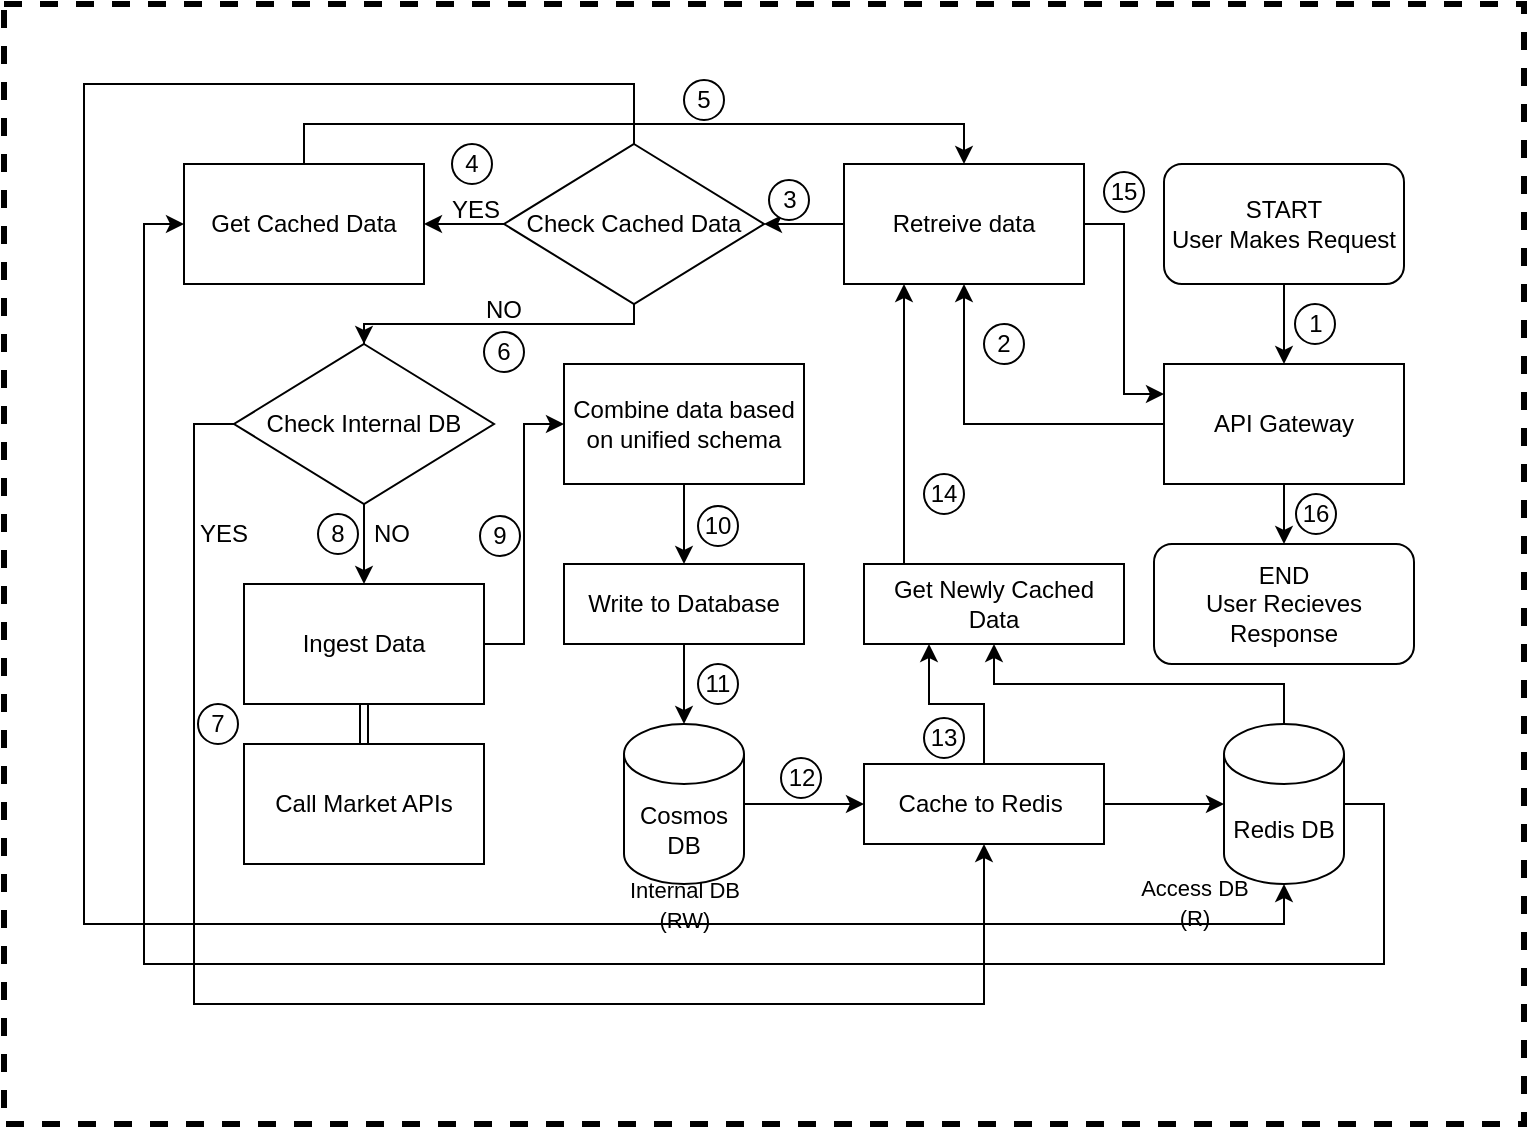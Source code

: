 <mxfile version="24.8.4">
  <diagram name="Page-1" id="XaHqY0cKbJ2PzJI0Trc0">
    <mxGraphModel dx="1093" dy="816" grid="1" gridSize="10" guides="1" tooltips="1" connect="1" arrows="1" fold="1" page="1" pageScale="1" pageWidth="827" pageHeight="1169" math="0" shadow="0">
      <root>
        <mxCell id="0" />
        <mxCell id="1" parent="0" />
        <mxCell id="6Vmg0UVMfuZmP9A7BD3x-17" value="" style="edgeStyle=orthogonalEdgeStyle;rounded=0;orthogonalLoop=1;jettySize=auto;html=1;shape=link;" edge="1" parent="1" source="6Vmg0UVMfuZmP9A7BD3x-2" target="6Vmg0UVMfuZmP9A7BD3x-3">
          <mxGeometry relative="1" as="geometry" />
        </mxCell>
        <mxCell id="6Vmg0UVMfuZmP9A7BD3x-2" value="Call Market APIs" style="rounded=0;whiteSpace=wrap;html=1;" vertex="1" parent="1">
          <mxGeometry x="160" y="490" width="120" height="60" as="geometry" />
        </mxCell>
        <mxCell id="6Vmg0UVMfuZmP9A7BD3x-54" style="edgeStyle=orthogonalEdgeStyle;rounded=0;orthogonalLoop=1;jettySize=auto;html=1;exitX=1;exitY=0.5;exitDx=0;exitDy=0;entryX=0;entryY=0.5;entryDx=0;entryDy=0;" edge="1" parent="1" source="6Vmg0UVMfuZmP9A7BD3x-3" target="6Vmg0UVMfuZmP9A7BD3x-5">
          <mxGeometry relative="1" as="geometry" />
        </mxCell>
        <mxCell id="6Vmg0UVMfuZmP9A7BD3x-3" value="Ingest Data" style="rounded=0;whiteSpace=wrap;html=1;" vertex="1" parent="1">
          <mxGeometry x="160" y="410" width="120" height="60" as="geometry" />
        </mxCell>
        <mxCell id="6Vmg0UVMfuZmP9A7BD3x-5" value="Combine data based on unified schema" style="rounded=0;whiteSpace=wrap;html=1;" vertex="1" parent="1">
          <mxGeometry x="320" y="300" width="120" height="60" as="geometry" />
        </mxCell>
        <mxCell id="6Vmg0UVMfuZmP9A7BD3x-13" value="" style="edgeStyle=orthogonalEdgeStyle;rounded=0;orthogonalLoop=1;jettySize=auto;html=1;" edge="1" parent="1" source="6Vmg0UVMfuZmP9A7BD3x-7" target="6Vmg0UVMfuZmP9A7BD3x-11">
          <mxGeometry relative="1" as="geometry" />
        </mxCell>
        <mxCell id="6Vmg0UVMfuZmP9A7BD3x-7" value="Cosmos DB" style="shape=cylinder3;whiteSpace=wrap;html=1;boundedLbl=1;backgroundOutline=1;size=15;" vertex="1" parent="1">
          <mxGeometry x="350" y="480" width="60" height="80" as="geometry" />
        </mxCell>
        <mxCell id="6Vmg0UVMfuZmP9A7BD3x-8" style="edgeStyle=orthogonalEdgeStyle;rounded=0;orthogonalLoop=1;jettySize=auto;html=1;exitX=0.5;exitY=1;exitDx=0;exitDy=0;entryX=0.5;entryY=0;entryDx=0;entryDy=0;entryPerimeter=0;" edge="1" parent="1" source="6Vmg0UVMfuZmP9A7BD3x-9" target="6Vmg0UVMfuZmP9A7BD3x-7">
          <mxGeometry relative="1" as="geometry" />
        </mxCell>
        <mxCell id="6Vmg0UVMfuZmP9A7BD3x-10" value="" style="edgeStyle=orthogonalEdgeStyle;rounded=0;orthogonalLoop=1;jettySize=auto;html=1;exitX=0.5;exitY=1;exitDx=0;exitDy=0;entryX=0.5;entryY=0;entryDx=0;entryDy=0;entryPerimeter=0;" edge="1" parent="1" source="6Vmg0UVMfuZmP9A7BD3x-5" target="6Vmg0UVMfuZmP9A7BD3x-9">
          <mxGeometry relative="1" as="geometry">
            <mxPoint x="430" y="380" as="sourcePoint" />
            <mxPoint x="430" y="480" as="targetPoint" />
          </mxGeometry>
        </mxCell>
        <mxCell id="6Vmg0UVMfuZmP9A7BD3x-9" value="Write to Database" style="rounded=0;whiteSpace=wrap;html=1;" vertex="1" parent="1">
          <mxGeometry x="320" y="400" width="120" height="40" as="geometry" />
        </mxCell>
        <mxCell id="6Vmg0UVMfuZmP9A7BD3x-15" value="" style="edgeStyle=orthogonalEdgeStyle;rounded=0;orthogonalLoop=1;jettySize=auto;html=1;" edge="1" parent="1" source="6Vmg0UVMfuZmP9A7BD3x-11" target="6Vmg0UVMfuZmP9A7BD3x-14">
          <mxGeometry relative="1" as="geometry" />
        </mxCell>
        <mxCell id="6Vmg0UVMfuZmP9A7BD3x-47" style="edgeStyle=orthogonalEdgeStyle;rounded=0;orthogonalLoop=1;jettySize=auto;html=1;exitX=0.5;exitY=0;exitDx=0;exitDy=0;entryX=0.25;entryY=1;entryDx=0;entryDy=0;" edge="1" parent="1" source="6Vmg0UVMfuZmP9A7BD3x-11" target="6Vmg0UVMfuZmP9A7BD3x-18">
          <mxGeometry relative="1" as="geometry" />
        </mxCell>
        <mxCell id="6Vmg0UVMfuZmP9A7BD3x-11" value="Cache to Redis&amp;nbsp;" style="rounded=0;whiteSpace=wrap;html=1;" vertex="1" parent="1">
          <mxGeometry x="470" y="500" width="120" height="40" as="geometry" />
        </mxCell>
        <mxCell id="6Vmg0UVMfuZmP9A7BD3x-12" value="&lt;font style=&quot;font-size: 11px;&quot;&gt;Internal DB (RW)&lt;/font&gt;" style="text;html=1;align=center;verticalAlign=middle;whiteSpace=wrap;rounded=0;" vertex="1" parent="1">
          <mxGeometry x="337.5" y="555" width="85" height="30" as="geometry" />
        </mxCell>
        <mxCell id="6Vmg0UVMfuZmP9A7BD3x-50" style="edgeStyle=orthogonalEdgeStyle;rounded=0;orthogonalLoop=1;jettySize=auto;html=1;exitX=1;exitY=0.5;exitDx=0;exitDy=0;exitPerimeter=0;entryX=0;entryY=0.5;entryDx=0;entryDy=0;" edge="1" parent="1" source="6Vmg0UVMfuZmP9A7BD3x-14" target="6Vmg0UVMfuZmP9A7BD3x-39">
          <mxGeometry relative="1" as="geometry">
            <Array as="points">
              <mxPoint x="730" y="520" />
              <mxPoint x="730" y="600" />
              <mxPoint x="110" y="600" />
              <mxPoint x="110" y="230" />
            </Array>
          </mxGeometry>
        </mxCell>
        <mxCell id="6Vmg0UVMfuZmP9A7BD3x-56" style="edgeStyle=orthogonalEdgeStyle;rounded=0;orthogonalLoop=1;jettySize=auto;html=1;exitX=0.5;exitY=0;exitDx=0;exitDy=0;exitPerimeter=0;entryX=0.5;entryY=1;entryDx=0;entryDy=0;" edge="1" parent="1" source="6Vmg0UVMfuZmP9A7BD3x-14" target="6Vmg0UVMfuZmP9A7BD3x-18">
          <mxGeometry relative="1" as="geometry" />
        </mxCell>
        <mxCell id="6Vmg0UVMfuZmP9A7BD3x-14" value="Redis DB" style="shape=cylinder3;whiteSpace=wrap;html=1;boundedLbl=1;backgroundOutline=1;size=15;" vertex="1" parent="1">
          <mxGeometry x="650" y="480" width="60" height="80" as="geometry" />
        </mxCell>
        <mxCell id="6Vmg0UVMfuZmP9A7BD3x-16" value="&lt;font style=&quot;font-size: 11px;&quot;&gt;Access DB (R)&lt;/font&gt;" style="text;html=1;align=center;verticalAlign=middle;whiteSpace=wrap;rounded=0;" vertex="1" parent="1">
          <mxGeometry x="600" y="554" width="71" height="30" as="geometry" />
        </mxCell>
        <mxCell id="6Vmg0UVMfuZmP9A7BD3x-42" style="edgeStyle=orthogonalEdgeStyle;rounded=0;orthogonalLoop=1;jettySize=auto;html=1;entryX=0.25;entryY=1;entryDx=0;entryDy=0;" edge="1" parent="1" source="6Vmg0UVMfuZmP9A7BD3x-18" target="6Vmg0UVMfuZmP9A7BD3x-30">
          <mxGeometry relative="1" as="geometry">
            <Array as="points">
              <mxPoint x="490" y="350" />
              <mxPoint x="490" y="350" />
            </Array>
          </mxGeometry>
        </mxCell>
        <mxCell id="6Vmg0UVMfuZmP9A7BD3x-18" value="Get Newly Cached Data" style="rounded=0;whiteSpace=wrap;html=1;" vertex="1" parent="1">
          <mxGeometry x="470" y="400" width="130" height="40" as="geometry" />
        </mxCell>
        <mxCell id="6Vmg0UVMfuZmP9A7BD3x-31" value="" style="edgeStyle=orthogonalEdgeStyle;rounded=0;orthogonalLoop=1;jettySize=auto;html=1;" edge="1" parent="1" source="6Vmg0UVMfuZmP9A7BD3x-20" target="6Vmg0UVMfuZmP9A7BD3x-30">
          <mxGeometry relative="1" as="geometry" />
        </mxCell>
        <mxCell id="6Vmg0UVMfuZmP9A7BD3x-49" value="" style="edgeStyle=orthogonalEdgeStyle;rounded=0;orthogonalLoop=1;jettySize=auto;html=1;" edge="1" parent="1" source="6Vmg0UVMfuZmP9A7BD3x-20" target="6Vmg0UVMfuZmP9A7BD3x-48">
          <mxGeometry relative="1" as="geometry" />
        </mxCell>
        <mxCell id="6Vmg0UVMfuZmP9A7BD3x-20" value="API Gateway" style="rounded=0;whiteSpace=wrap;html=1;" vertex="1" parent="1">
          <mxGeometry x="620" y="300" width="120" height="60" as="geometry" />
        </mxCell>
        <mxCell id="6Vmg0UVMfuZmP9A7BD3x-24" value="" style="edgeStyle=orthogonalEdgeStyle;rounded=0;orthogonalLoop=1;jettySize=auto;html=1;" edge="1" parent="1" source="6Vmg0UVMfuZmP9A7BD3x-23" target="6Vmg0UVMfuZmP9A7BD3x-20">
          <mxGeometry relative="1" as="geometry" />
        </mxCell>
        <mxCell id="6Vmg0UVMfuZmP9A7BD3x-23" value="START&lt;br&gt;User Makes Request" style="rounded=1;whiteSpace=wrap;html=1;" vertex="1" parent="1">
          <mxGeometry x="620" y="200" width="120" height="60" as="geometry" />
        </mxCell>
        <mxCell id="6Vmg0UVMfuZmP9A7BD3x-26" value="1" style="ellipse;whiteSpace=wrap;html=1;aspect=fixed;" vertex="1" parent="1">
          <mxGeometry x="685.5" y="270" width="20" height="20" as="geometry" />
        </mxCell>
        <mxCell id="6Vmg0UVMfuZmP9A7BD3x-36" value="" style="edgeStyle=orthogonalEdgeStyle;rounded=0;orthogonalLoop=1;jettySize=auto;html=1;" edge="1" parent="1" source="6Vmg0UVMfuZmP9A7BD3x-30" target="6Vmg0UVMfuZmP9A7BD3x-35">
          <mxGeometry relative="1" as="geometry" />
        </mxCell>
        <mxCell id="6Vmg0UVMfuZmP9A7BD3x-43" style="edgeStyle=orthogonalEdgeStyle;rounded=0;orthogonalLoop=1;jettySize=auto;html=1;exitX=1;exitY=0.5;exitDx=0;exitDy=0;entryX=0;entryY=0.25;entryDx=0;entryDy=0;" edge="1" parent="1" source="6Vmg0UVMfuZmP9A7BD3x-30" target="6Vmg0UVMfuZmP9A7BD3x-20">
          <mxGeometry relative="1" as="geometry" />
        </mxCell>
        <mxCell id="6Vmg0UVMfuZmP9A7BD3x-30" value="Retreive data" style="whiteSpace=wrap;html=1;rounded=0;" vertex="1" parent="1">
          <mxGeometry x="460" y="200" width="120" height="60" as="geometry" />
        </mxCell>
        <mxCell id="6Vmg0UVMfuZmP9A7BD3x-32" value="2" style="ellipse;whiteSpace=wrap;html=1;aspect=fixed;" vertex="1" parent="1">
          <mxGeometry x="530" y="280" width="20" height="20" as="geometry" />
        </mxCell>
        <mxCell id="6Vmg0UVMfuZmP9A7BD3x-40" value="" style="edgeStyle=orthogonalEdgeStyle;rounded=0;orthogonalLoop=1;jettySize=auto;html=1;" edge="1" parent="1" source="6Vmg0UVMfuZmP9A7BD3x-35" target="6Vmg0UVMfuZmP9A7BD3x-39">
          <mxGeometry relative="1" as="geometry" />
        </mxCell>
        <mxCell id="6Vmg0UVMfuZmP9A7BD3x-45" style="edgeStyle=orthogonalEdgeStyle;rounded=0;orthogonalLoop=1;jettySize=auto;html=1;exitX=0.5;exitY=1;exitDx=0;exitDy=0;entryX=0.5;entryY=0;entryDx=0;entryDy=0;" edge="1" parent="1" source="6Vmg0UVMfuZmP9A7BD3x-52" target="6Vmg0UVMfuZmP9A7BD3x-3">
          <mxGeometry relative="1" as="geometry">
            <Array as="points">
              <mxPoint x="220" y="280" />
            </Array>
          </mxGeometry>
        </mxCell>
        <mxCell id="6Vmg0UVMfuZmP9A7BD3x-35" value="Check Cached Data" style="rhombus;whiteSpace=wrap;html=1;rounded=0;" vertex="1" parent="1">
          <mxGeometry x="290" y="190" width="130" height="80" as="geometry" />
        </mxCell>
        <mxCell id="6Vmg0UVMfuZmP9A7BD3x-41" style="edgeStyle=orthogonalEdgeStyle;rounded=0;orthogonalLoop=1;jettySize=auto;html=1;exitX=0.5;exitY=0;exitDx=0;exitDy=0;entryX=0.5;entryY=0;entryDx=0;entryDy=0;" edge="1" parent="1" source="6Vmg0UVMfuZmP9A7BD3x-39" target="6Vmg0UVMfuZmP9A7BD3x-30">
          <mxGeometry relative="1" as="geometry" />
        </mxCell>
        <mxCell id="6Vmg0UVMfuZmP9A7BD3x-39" value="Get Cached Data" style="whiteSpace=wrap;html=1;rounded=0;" vertex="1" parent="1">
          <mxGeometry x="130" y="200" width="120" height="60" as="geometry" />
        </mxCell>
        <mxCell id="6Vmg0UVMfuZmP9A7BD3x-44" value="YES" style="text;html=1;align=center;verticalAlign=middle;whiteSpace=wrap;rounded=0;" vertex="1" parent="1">
          <mxGeometry x="246" y="208" width="60" height="30" as="geometry" />
        </mxCell>
        <mxCell id="6Vmg0UVMfuZmP9A7BD3x-46" value="NO" style="text;html=1;align=center;verticalAlign=middle;whiteSpace=wrap;rounded=0;" vertex="1" parent="1">
          <mxGeometry x="260" y="258" width="60" height="30" as="geometry" />
        </mxCell>
        <mxCell id="6Vmg0UVMfuZmP9A7BD3x-48" value="END&lt;br&gt;User Recieves Response" style="rounded=1;whiteSpace=wrap;html=1;" vertex="1" parent="1">
          <mxGeometry x="615" y="390" width="130" height="60" as="geometry" />
        </mxCell>
        <mxCell id="6Vmg0UVMfuZmP9A7BD3x-51" style="edgeStyle=orthogonalEdgeStyle;rounded=0;orthogonalLoop=1;jettySize=auto;html=1;exitX=0.5;exitY=0;exitDx=0;exitDy=0;entryX=0.5;entryY=1;entryDx=0;entryDy=0;entryPerimeter=0;" edge="1" parent="1" source="6Vmg0UVMfuZmP9A7BD3x-35" target="6Vmg0UVMfuZmP9A7BD3x-14">
          <mxGeometry relative="1" as="geometry">
            <Array as="points">
              <mxPoint x="355" y="160" />
              <mxPoint x="80" y="160" />
              <mxPoint x="80" y="580" />
              <mxPoint x="680" y="580" />
            </Array>
          </mxGeometry>
        </mxCell>
        <mxCell id="6Vmg0UVMfuZmP9A7BD3x-53" value="" style="edgeStyle=orthogonalEdgeStyle;rounded=0;orthogonalLoop=1;jettySize=auto;html=1;exitX=0.5;exitY=1;exitDx=0;exitDy=0;entryX=0.5;entryY=0;entryDx=0;entryDy=0;" edge="1" parent="1" source="6Vmg0UVMfuZmP9A7BD3x-35" target="6Vmg0UVMfuZmP9A7BD3x-52">
          <mxGeometry relative="1" as="geometry">
            <mxPoint x="355" y="270" as="sourcePoint" />
            <mxPoint x="220" y="390" as="targetPoint" />
            <Array as="points">
              <mxPoint x="355" y="280" />
            </Array>
          </mxGeometry>
        </mxCell>
        <mxCell id="6Vmg0UVMfuZmP9A7BD3x-57" style="edgeStyle=orthogonalEdgeStyle;rounded=0;orthogonalLoop=1;jettySize=auto;html=1;exitX=0;exitY=0.5;exitDx=0;exitDy=0;entryX=0.5;entryY=1;entryDx=0;entryDy=0;" edge="1" parent="1" source="6Vmg0UVMfuZmP9A7BD3x-52" target="6Vmg0UVMfuZmP9A7BD3x-11">
          <mxGeometry relative="1" as="geometry">
            <Array as="points">
              <mxPoint x="135" y="330" />
              <mxPoint x="135" y="620" />
              <mxPoint x="530" y="620" />
            </Array>
          </mxGeometry>
        </mxCell>
        <mxCell id="6Vmg0UVMfuZmP9A7BD3x-52" value="Check Internal DB" style="rhombus;whiteSpace=wrap;html=1;rounded=0;" vertex="1" parent="1">
          <mxGeometry x="155" y="290" width="130" height="80" as="geometry" />
        </mxCell>
        <mxCell id="6Vmg0UVMfuZmP9A7BD3x-55" value="NO" style="text;html=1;align=center;verticalAlign=middle;whiteSpace=wrap;rounded=0;" vertex="1" parent="1">
          <mxGeometry x="204" y="370" width="60" height="30" as="geometry" />
        </mxCell>
        <mxCell id="6Vmg0UVMfuZmP9A7BD3x-58" value="YES" style="text;html=1;align=center;verticalAlign=middle;whiteSpace=wrap;rounded=0;" vertex="1" parent="1">
          <mxGeometry x="120" y="370" width="60" height="30" as="geometry" />
        </mxCell>
        <mxCell id="6Vmg0UVMfuZmP9A7BD3x-59" value="3" style="ellipse;whiteSpace=wrap;html=1;aspect=fixed;" vertex="1" parent="1">
          <mxGeometry x="422.5" y="208" width="20" height="20" as="geometry" />
        </mxCell>
        <mxCell id="6Vmg0UVMfuZmP9A7BD3x-60" value="4" style="ellipse;whiteSpace=wrap;html=1;aspect=fixed;" vertex="1" parent="1">
          <mxGeometry x="264" y="190" width="20" height="20" as="geometry" />
        </mxCell>
        <mxCell id="6Vmg0UVMfuZmP9A7BD3x-61" value="5" style="ellipse;whiteSpace=wrap;html=1;aspect=fixed;" vertex="1" parent="1">
          <mxGeometry x="380" y="158" width="20" height="20" as="geometry" />
        </mxCell>
        <mxCell id="6Vmg0UVMfuZmP9A7BD3x-62" value="6" style="ellipse;whiteSpace=wrap;html=1;aspect=fixed;" vertex="1" parent="1">
          <mxGeometry x="280" y="284" width="20" height="20" as="geometry" />
        </mxCell>
        <mxCell id="6Vmg0UVMfuZmP9A7BD3x-63" value="7" style="ellipse;whiteSpace=wrap;html=1;aspect=fixed;" vertex="1" parent="1">
          <mxGeometry x="137" y="470" width="20" height="20" as="geometry" />
        </mxCell>
        <mxCell id="6Vmg0UVMfuZmP9A7BD3x-64" value="8" style="ellipse;whiteSpace=wrap;html=1;aspect=fixed;" vertex="1" parent="1">
          <mxGeometry x="197" y="375" width="20" height="20" as="geometry" />
        </mxCell>
        <mxCell id="6Vmg0UVMfuZmP9A7BD3x-68" value="9" style="ellipse;whiteSpace=wrap;html=1;aspect=fixed;" vertex="1" parent="1">
          <mxGeometry x="278" y="376" width="20" height="20" as="geometry" />
        </mxCell>
        <mxCell id="6Vmg0UVMfuZmP9A7BD3x-70" value="10" style="ellipse;whiteSpace=wrap;html=1;aspect=fixed;" vertex="1" parent="1">
          <mxGeometry x="387" y="371" width="20" height="20" as="geometry" />
        </mxCell>
        <mxCell id="6Vmg0UVMfuZmP9A7BD3x-71" value="11" style="ellipse;whiteSpace=wrap;html=1;aspect=fixed;" vertex="1" parent="1">
          <mxGeometry x="387" y="450" width="20" height="20" as="geometry" />
        </mxCell>
        <mxCell id="6Vmg0UVMfuZmP9A7BD3x-72" value="12" style="ellipse;whiteSpace=wrap;html=1;aspect=fixed;" vertex="1" parent="1">
          <mxGeometry x="428.5" y="497" width="20" height="20" as="geometry" />
        </mxCell>
        <mxCell id="6Vmg0UVMfuZmP9A7BD3x-73" value="13" style="ellipse;whiteSpace=wrap;html=1;aspect=fixed;" vertex="1" parent="1">
          <mxGeometry x="500" y="477" width="20" height="20" as="geometry" />
        </mxCell>
        <mxCell id="6Vmg0UVMfuZmP9A7BD3x-74" value="14" style="ellipse;whiteSpace=wrap;html=1;aspect=fixed;" vertex="1" parent="1">
          <mxGeometry x="500" y="355" width="20" height="20" as="geometry" />
        </mxCell>
        <mxCell id="6Vmg0UVMfuZmP9A7BD3x-75" value="15" style="ellipse;whiteSpace=wrap;html=1;aspect=fixed;" vertex="1" parent="1">
          <mxGeometry x="590" y="204" width="20" height="20" as="geometry" />
        </mxCell>
        <mxCell id="6Vmg0UVMfuZmP9A7BD3x-77" value="16" style="ellipse;whiteSpace=wrap;html=1;aspect=fixed;" vertex="1" parent="1">
          <mxGeometry x="686" y="365" width="20" height="20" as="geometry" />
        </mxCell>
        <mxCell id="6Vmg0UVMfuZmP9A7BD3x-80" value="" style="rounded=0;whiteSpace=wrap;html=1;fillColor=none;strokeWidth=3;dashed=1;" vertex="1" parent="1">
          <mxGeometry x="40" y="120" width="760" height="560" as="geometry" />
        </mxCell>
      </root>
    </mxGraphModel>
  </diagram>
</mxfile>
